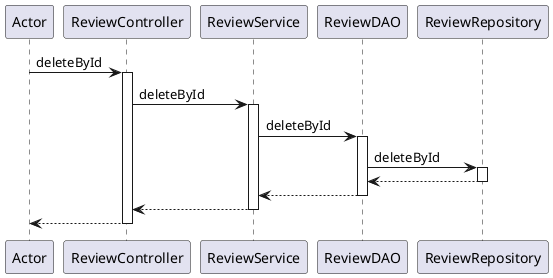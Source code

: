 @startuml
participant Actor
Actor -> ReviewController : deleteById
activate ReviewController
ReviewController -> ReviewService : deleteById
activate ReviewService
ReviewService -> ReviewDAO : deleteById
activate ReviewDAO

ReviewDAO -> ReviewRepository: deleteById
activate ReviewRepository
ReviewRepository --> ReviewDAO
deactivate ReviewRepository

ReviewDAO --> ReviewService
deactivate ReviewDAO
ReviewService --> ReviewController
deactivate ReviewService
return
@enduml
